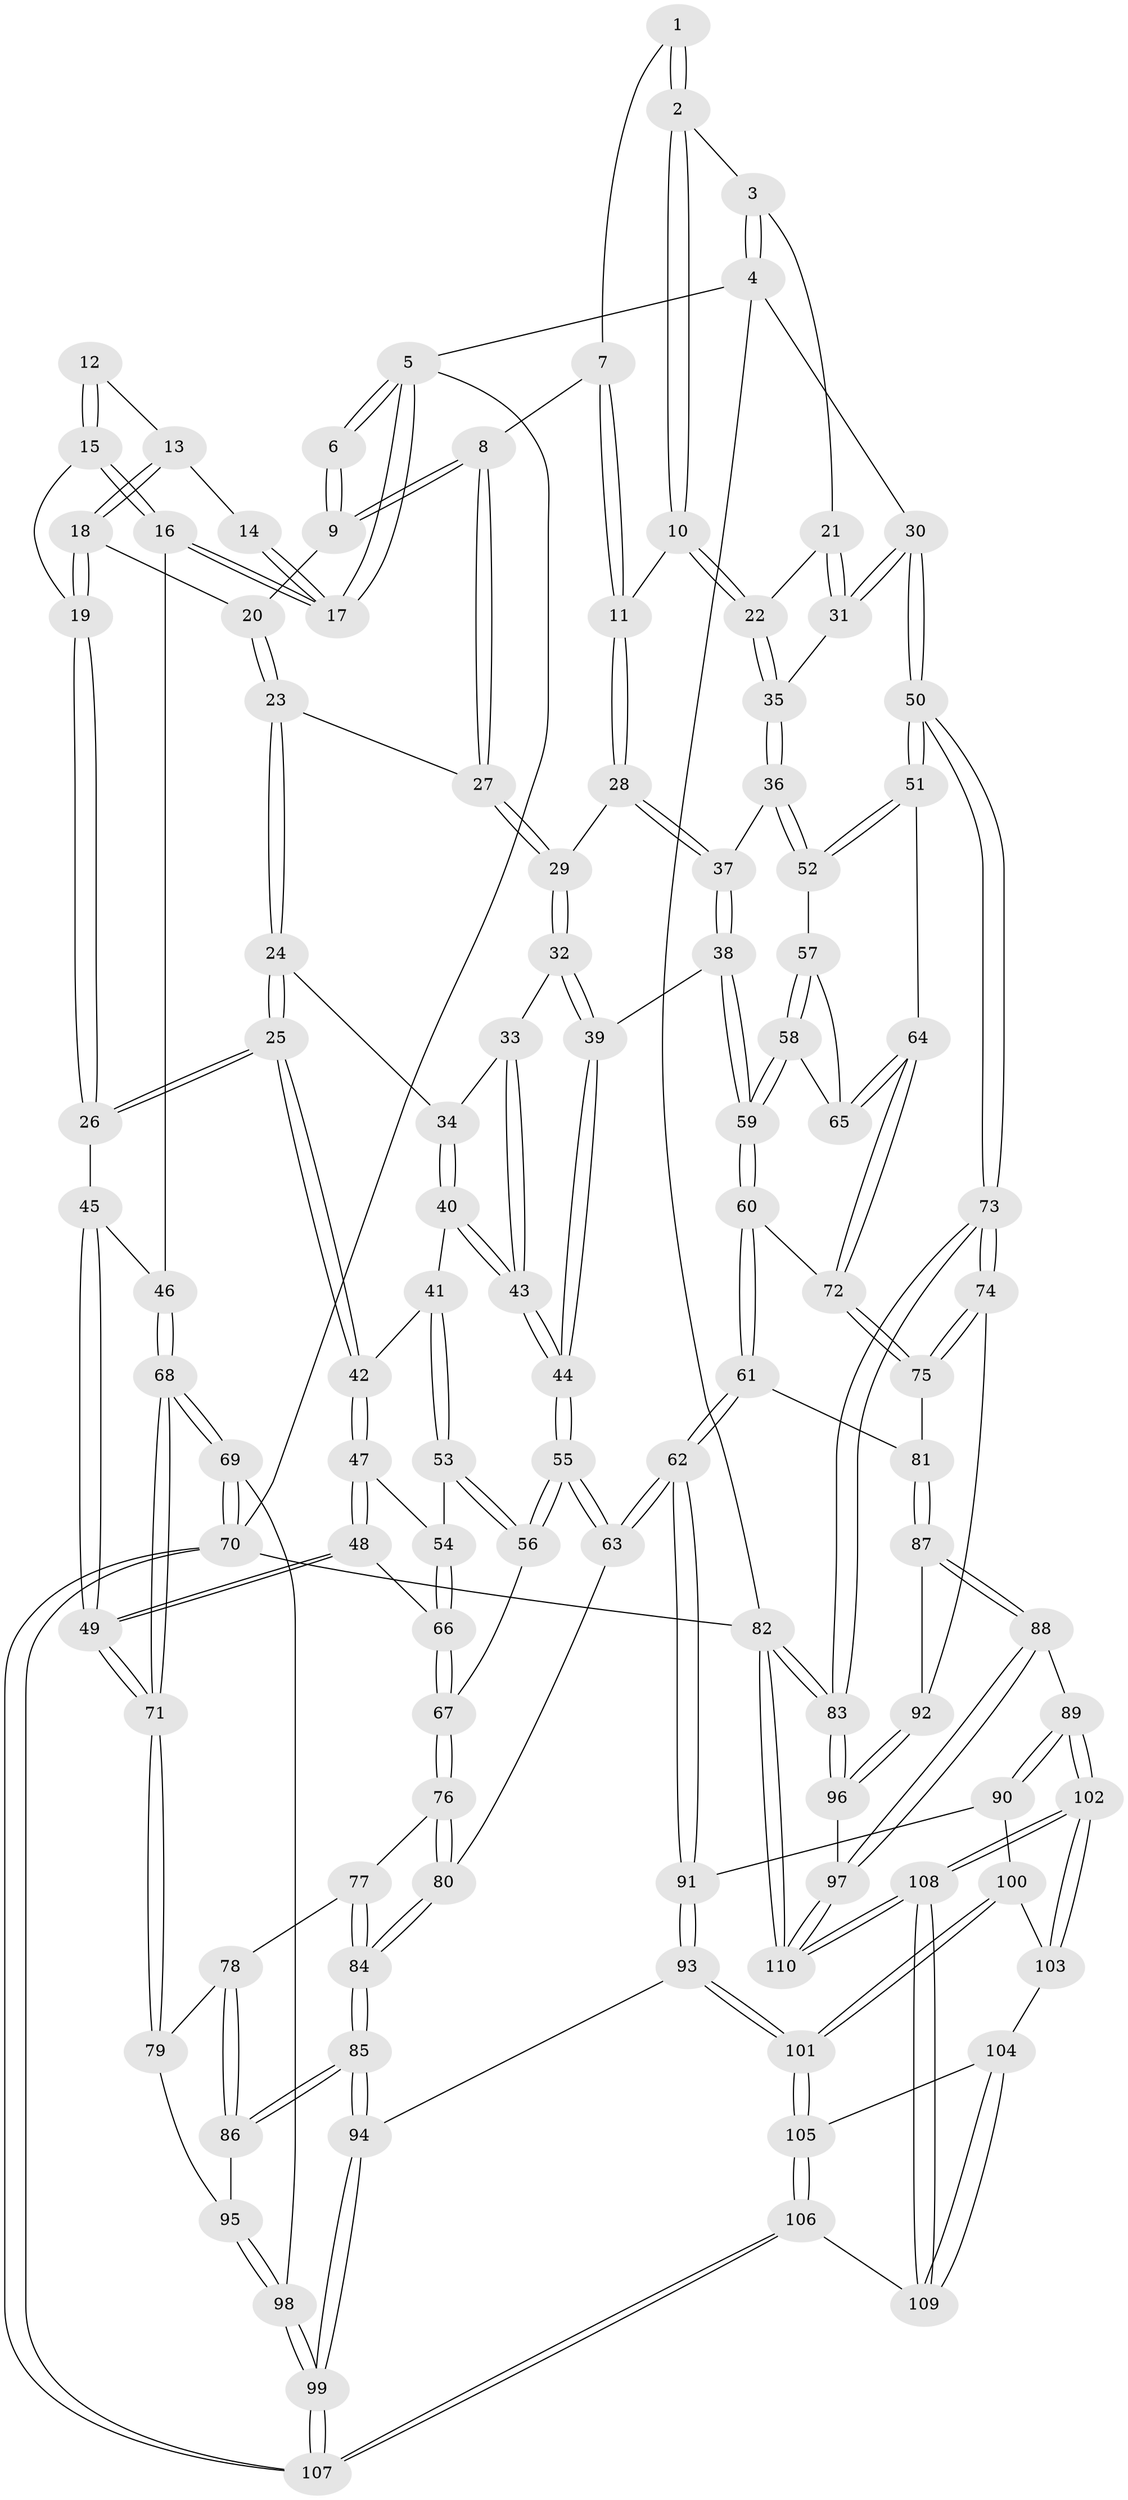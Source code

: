 // coarse degree distribution, {3: 0.11688311688311688, 5: 0.3246753246753247, 4: 0.45454545454545453, 6: 0.09090909090909091, 8: 0.012987012987012988}
// Generated by graph-tools (version 1.1) at 2025/24/03/03/25 07:24:39]
// undirected, 110 vertices, 272 edges
graph export_dot {
graph [start="1"]
  node [color=gray90,style=filled];
  1 [pos="+0.6688124118347941+0"];
  2 [pos="+1+0"];
  3 [pos="+1+0"];
  4 [pos="+1+0"];
  5 [pos="+0+0"];
  6 [pos="+0.40792385051092445+0"];
  7 [pos="+0.6500369250538376+0"];
  8 [pos="+0.5498296656073899+0.17120800030732877"];
  9 [pos="+0.3679016304168149+0.0859167759322026"];
  10 [pos="+0.7166031761548184+0.2194318225736769"];
  11 [pos="+0.7122847997165898+0.2191419174996919"];
  12 [pos="+0.16608067386724928+0.142937293035398"];
  13 [pos="+0.2697372543241255+0.11335204554567573"];
  14 [pos="+0.12559968558624057+0.03160261856158048"];
  15 [pos="+0.13836664543610563+0.17014284532386817"];
  16 [pos="+0+0"];
  17 [pos="+0+0"];
  18 [pos="+0.31437922917227495+0.12408689917632436"];
  19 [pos="+0.20041235669461158+0.28262528218603866"];
  20 [pos="+0.35005237041246134+0.10909472820269356"];
  21 [pos="+0.8926869432522555+0.2057162069211679"];
  22 [pos="+0.8067655063424019+0.26827785482929173"];
  23 [pos="+0.38673125241226963+0.23076573454463598"];
  24 [pos="+0.39368242022473615+0.2651467104853576"];
  25 [pos="+0.20005836116251555+0.30261212750968514"];
  26 [pos="+0.196830512728681+0.2969297485527975"];
  27 [pos="+0.5702284915891709+0.21090651995928086"];
  28 [pos="+0.7086827611712315+0.22057714531923767"];
  29 [pos="+0.5753551319251082+0.21945271940938083"];
  30 [pos="+1+0.43106612822465507"];
  31 [pos="+1+0.3484754555920173"];
  32 [pos="+0.5570003098393361+0.25668576248511205"];
  33 [pos="+0.49886467950236246+0.2960175704852842"];
  34 [pos="+0.40375205423057653+0.2852934789037303"];
  35 [pos="+0.8157926122271083+0.30344388308922426"];
  36 [pos="+0.8076213916806634+0.39178756324734254"];
  37 [pos="+0.6541063560613448+0.4151279501763977"];
  38 [pos="+0.6473495705648331+0.4198200284267637"];
  39 [pos="+0.628410724728185+0.4176939961698031"];
  40 [pos="+0.3747638514466829+0.3536999303194371"];
  41 [pos="+0.3171860710083117+0.39639278780879095"];
  42 [pos="+0.2151561519917639+0.34385763337052094"];
  43 [pos="+0.49755338155501816+0.42393705148646527"];
  44 [pos="+0.5157369972418272+0.4620124514708212"];
  45 [pos="+0.11678227639643704+0.29421954283915946"];
  46 [pos="+0+0.07337527485616499"];
  47 [pos="+0.1584920277289585+0.44438711959210786"];
  48 [pos="+0.10595967003702784+0.49501213649171727"];
  49 [pos="+0+0.5784531424548517"];
  50 [pos="+1+0.5342270750454409"];
  51 [pos="+0.9061665496879202+0.4812884547906829"];
  52 [pos="+0.8371179977177564+0.43371673586668963"];
  53 [pos="+0.3195645668346206+0.40663838131176916"];
  54 [pos="+0.26146255139009433+0.4942243295707219"];
  55 [pos="+0.48228976193143624+0.528260898372992"];
  56 [pos="+0.3813631736700999+0.4914871958775665"];
  57 [pos="+0.7886884933275985+0.47421068480249173"];
  58 [pos="+0.7355408851053012+0.5121721362222201"];
  59 [pos="+0.6909734502271045+0.5279549050385892"];
  60 [pos="+0.6802715809070995+0.6004121352890778"];
  61 [pos="+0.6301547113431091+0.6505336215316156"];
  62 [pos="+0.547222939468776+0.6754400905583883"];
  63 [pos="+0.502401769893798+0.6369328361007512"];
  64 [pos="+0.8119217251844592+0.5617608247984951"];
  65 [pos="+0.7816095996160753+0.5355877393295204"];
  66 [pos="+0.26409829183206707+0.5562066870597726"];
  67 [pos="+0.27651854683631333+0.5753582177785068"];
  68 [pos="+0+0.6150129496613576"];
  69 [pos="+0+0.7221656336285521"];
  70 [pos="+0+1"];
  71 [pos="+0+0.6095716456553857"];
  72 [pos="+0.783631361930058+0.6066437277231969"];
  73 [pos="+1+0.6521876450384673"];
  74 [pos="+0.9635385966671292+0.7109333604705117"];
  75 [pos="+0.8210554869428109+0.6497881762975757"];
  76 [pos="+0.2766156642663769+0.6017225942943403"];
  77 [pos="+0.21957982046396118+0.6430449534085654"];
  78 [pos="+0.17685483141066613+0.6582162686368371"];
  79 [pos="+0.04835226781466798+0.6531704541124044"];
  80 [pos="+0.3815193111434774+0.6649469146962208"];
  81 [pos="+0.7367651418761637+0.7279002938682123"];
  82 [pos="+1+1"];
  83 [pos="+1+1"];
  84 [pos="+0.3170144784847522+0.7693471789625951"];
  85 [pos="+0.2998982750963171+0.8263431511715658"];
  86 [pos="+0.26671074099628905+0.8216124456195272"];
  87 [pos="+0.7735104925424556+0.7946170381006766"];
  88 [pos="+0.7089604631627797+0.892135292400455"];
  89 [pos="+0.6307629917331796+0.8635024027158279"];
  90 [pos="+0.5864403164870269+0.8278043816353816"];
  91 [pos="+0.5465413724365816+0.7081439661767486"];
  92 [pos="+0.8915663335361385+0.7701638791349933"];
  93 [pos="+0.3537994004509209+0.8740800317062412"];
  94 [pos="+0.3311188813284124+0.8636234245171195"];
  95 [pos="+0.2110745248686361+0.8321711503479168"];
  96 [pos="+0.8769395055210863+0.9259293195591751"];
  97 [pos="+0.7574128901369694+0.9895148590340578"];
  98 [pos="+0.11297188049812977+0.9072301112771791"];
  99 [pos="+0.16059941385220974+1"];
  100 [pos="+0.5135068696930111+0.8880070850879729"];
  101 [pos="+0.376816604053435+0.9014789071674962"];
  102 [pos="+0.5693443602962756+0.9794844611832336"];
  103 [pos="+0.5162363173544978+0.9548605375057767"];
  104 [pos="+0.5025502764043736+0.9675290043082215"];
  105 [pos="+0.3970903876851192+0.9884177202111742"];
  106 [pos="+0.3749227315838856+1"];
  107 [pos="+0.14984257787080588+1"];
  108 [pos="+0.6309858595977236+1"];
  109 [pos="+0.5688603271494118+1"];
  110 [pos="+0.7304827836280241+1"];
  1 -- 2;
  1 -- 2;
  1 -- 7;
  2 -- 3;
  2 -- 10;
  2 -- 10;
  3 -- 4;
  3 -- 4;
  3 -- 21;
  4 -- 5;
  4 -- 30;
  4 -- 82;
  5 -- 6;
  5 -- 6;
  5 -- 17;
  5 -- 17;
  5 -- 70;
  6 -- 9;
  6 -- 9;
  7 -- 8;
  7 -- 11;
  7 -- 11;
  8 -- 9;
  8 -- 9;
  8 -- 27;
  8 -- 27;
  9 -- 20;
  10 -- 11;
  10 -- 22;
  10 -- 22;
  11 -- 28;
  11 -- 28;
  12 -- 13;
  12 -- 15;
  12 -- 15;
  13 -- 14;
  13 -- 18;
  13 -- 18;
  14 -- 17;
  14 -- 17;
  15 -- 16;
  15 -- 16;
  15 -- 19;
  16 -- 17;
  16 -- 17;
  16 -- 46;
  18 -- 19;
  18 -- 19;
  18 -- 20;
  19 -- 26;
  19 -- 26;
  20 -- 23;
  20 -- 23;
  21 -- 22;
  21 -- 31;
  21 -- 31;
  22 -- 35;
  22 -- 35;
  23 -- 24;
  23 -- 24;
  23 -- 27;
  24 -- 25;
  24 -- 25;
  24 -- 34;
  25 -- 26;
  25 -- 26;
  25 -- 42;
  25 -- 42;
  26 -- 45;
  27 -- 29;
  27 -- 29;
  28 -- 29;
  28 -- 37;
  28 -- 37;
  29 -- 32;
  29 -- 32;
  30 -- 31;
  30 -- 31;
  30 -- 50;
  30 -- 50;
  31 -- 35;
  32 -- 33;
  32 -- 39;
  32 -- 39;
  33 -- 34;
  33 -- 43;
  33 -- 43;
  34 -- 40;
  34 -- 40;
  35 -- 36;
  35 -- 36;
  36 -- 37;
  36 -- 52;
  36 -- 52;
  37 -- 38;
  37 -- 38;
  38 -- 39;
  38 -- 59;
  38 -- 59;
  39 -- 44;
  39 -- 44;
  40 -- 41;
  40 -- 43;
  40 -- 43;
  41 -- 42;
  41 -- 53;
  41 -- 53;
  42 -- 47;
  42 -- 47;
  43 -- 44;
  43 -- 44;
  44 -- 55;
  44 -- 55;
  45 -- 46;
  45 -- 49;
  45 -- 49;
  46 -- 68;
  46 -- 68;
  47 -- 48;
  47 -- 48;
  47 -- 54;
  48 -- 49;
  48 -- 49;
  48 -- 66;
  49 -- 71;
  49 -- 71;
  50 -- 51;
  50 -- 51;
  50 -- 73;
  50 -- 73;
  51 -- 52;
  51 -- 52;
  51 -- 64;
  52 -- 57;
  53 -- 54;
  53 -- 56;
  53 -- 56;
  54 -- 66;
  54 -- 66;
  55 -- 56;
  55 -- 56;
  55 -- 63;
  55 -- 63;
  56 -- 67;
  57 -- 58;
  57 -- 58;
  57 -- 65;
  58 -- 59;
  58 -- 59;
  58 -- 65;
  59 -- 60;
  59 -- 60;
  60 -- 61;
  60 -- 61;
  60 -- 72;
  61 -- 62;
  61 -- 62;
  61 -- 81;
  62 -- 63;
  62 -- 63;
  62 -- 91;
  62 -- 91;
  63 -- 80;
  64 -- 65;
  64 -- 65;
  64 -- 72;
  64 -- 72;
  66 -- 67;
  66 -- 67;
  67 -- 76;
  67 -- 76;
  68 -- 69;
  68 -- 69;
  68 -- 71;
  68 -- 71;
  69 -- 70;
  69 -- 70;
  69 -- 98;
  70 -- 107;
  70 -- 107;
  70 -- 82;
  71 -- 79;
  71 -- 79;
  72 -- 75;
  72 -- 75;
  73 -- 74;
  73 -- 74;
  73 -- 83;
  73 -- 83;
  74 -- 75;
  74 -- 75;
  74 -- 92;
  75 -- 81;
  76 -- 77;
  76 -- 80;
  76 -- 80;
  77 -- 78;
  77 -- 84;
  77 -- 84;
  78 -- 79;
  78 -- 86;
  78 -- 86;
  79 -- 95;
  80 -- 84;
  80 -- 84;
  81 -- 87;
  81 -- 87;
  82 -- 83;
  82 -- 83;
  82 -- 110;
  82 -- 110;
  83 -- 96;
  83 -- 96;
  84 -- 85;
  84 -- 85;
  85 -- 86;
  85 -- 86;
  85 -- 94;
  85 -- 94;
  86 -- 95;
  87 -- 88;
  87 -- 88;
  87 -- 92;
  88 -- 89;
  88 -- 97;
  88 -- 97;
  89 -- 90;
  89 -- 90;
  89 -- 102;
  89 -- 102;
  90 -- 91;
  90 -- 100;
  91 -- 93;
  91 -- 93;
  92 -- 96;
  92 -- 96;
  93 -- 94;
  93 -- 101;
  93 -- 101;
  94 -- 99;
  94 -- 99;
  95 -- 98;
  95 -- 98;
  96 -- 97;
  97 -- 110;
  97 -- 110;
  98 -- 99;
  98 -- 99;
  99 -- 107;
  99 -- 107;
  100 -- 101;
  100 -- 101;
  100 -- 103;
  101 -- 105;
  101 -- 105;
  102 -- 103;
  102 -- 103;
  102 -- 108;
  102 -- 108;
  103 -- 104;
  104 -- 105;
  104 -- 109;
  104 -- 109;
  105 -- 106;
  105 -- 106;
  106 -- 107;
  106 -- 107;
  106 -- 109;
  108 -- 109;
  108 -- 109;
  108 -- 110;
  108 -- 110;
}
